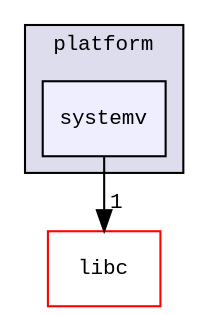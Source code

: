 digraph "src/tbox/platform/systemv" {
  compound=true
  node [ fontsize="10", fontname="CourierNew"];
  edge [ labelfontsize="10", labelfontname="CourierNew"];
  subgraph clusterdir_3d9333e940592ee9d1dd6e9562262a64 {
    graph [ bgcolor="#ddddee", pencolor="black", label="platform" fontname="CourierNew", fontsize="10", URL="dir_3d9333e940592ee9d1dd6e9562262a64.html"]
  dir_98de1d6ac78a1ba7b30d61317ae8330b [shape=box, label="systemv", style="filled", fillcolor="#eeeeff", pencolor="black", URL="dir_98de1d6ac78a1ba7b30d61317ae8330b.html"];
  }
  dir_77f7a305e421ad7115258f9647362748 [shape=box label="libc" fillcolor="white" style="filled" color="red" URL="dir_77f7a305e421ad7115258f9647362748.html"];
  dir_98de1d6ac78a1ba7b30d61317ae8330b->dir_77f7a305e421ad7115258f9647362748 [headlabel="1", labeldistance=1.5 headhref="dir_000048_000011.html"];
}
